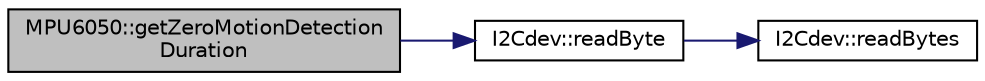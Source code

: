 digraph "MPU6050::getZeroMotionDetectionDuration"
{
  edge [fontname="Helvetica",fontsize="10",labelfontname="Helvetica",labelfontsize="10"];
  node [fontname="Helvetica",fontsize="10",shape=record];
  rankdir="LR";
  Node604 [label="MPU6050::getZeroMotionDetection\lDuration",height=0.2,width=0.4,color="black", fillcolor="grey75", style="filled", fontcolor="black"];
  Node604 -> Node605 [color="midnightblue",fontsize="10",style="solid",fontname="Helvetica"];
  Node605 [label="I2Cdev::readByte",height=0.2,width=0.4,color="black", fillcolor="white", style="filled",URL="$class_i2_cdev.html#aef1db446b45660c6631fc780278ac366",tooltip="Read single byte from an 8-bit device register. "];
  Node605 -> Node606 [color="midnightblue",fontsize="10",style="solid",fontname="Helvetica"];
  Node606 [label="I2Cdev::readBytes",height=0.2,width=0.4,color="black", fillcolor="white", style="filled",URL="$class_i2_cdev.html#ae1eed9468ce4653e080bfd8481d2ac88",tooltip="Read multiple bytes from an 8-bit device register. "];
}

